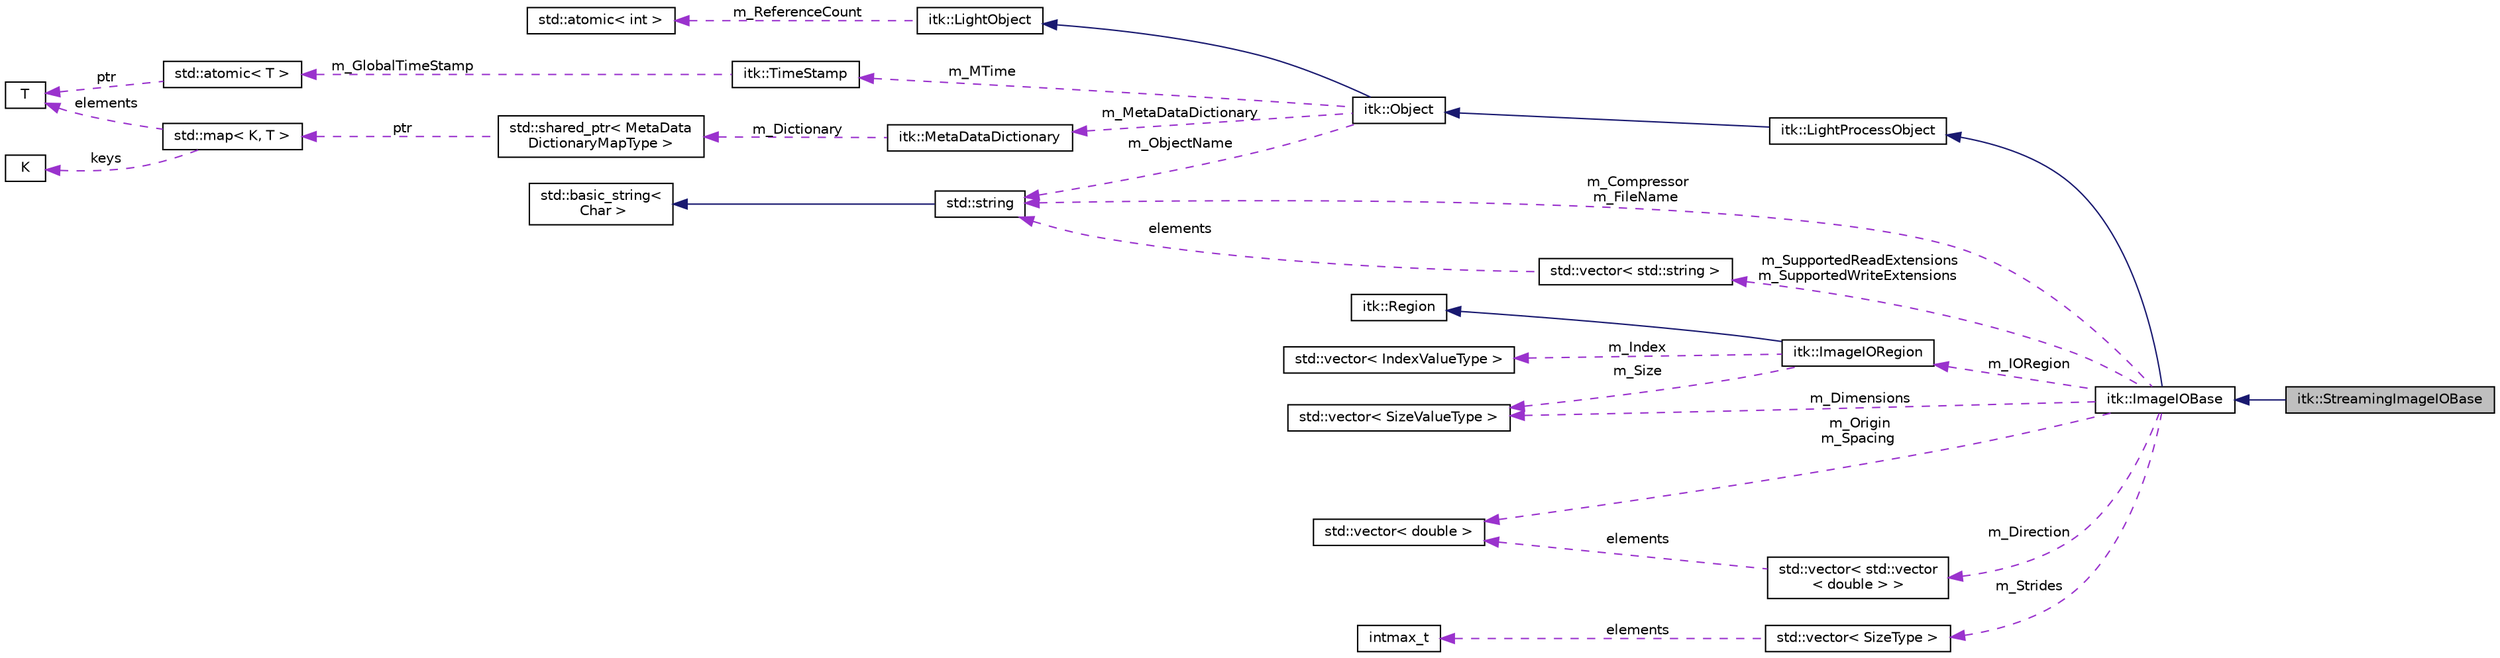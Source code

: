 digraph "itk::StreamingImageIOBase"
{
 // LATEX_PDF_SIZE
  edge [fontname="Helvetica",fontsize="10",labelfontname="Helvetica",labelfontsize="10"];
  node [fontname="Helvetica",fontsize="10",shape=record];
  rankdir="LR";
  Node1 [label="itk::StreamingImageIOBase",height=0.2,width=0.4,color="black", fillcolor="grey75", style="filled", fontcolor="black",tooltip="A base class for specific ImageIO file formats which support streaming."];
  Node2 -> Node1 [dir="back",color="midnightblue",fontsize="10",style="solid",fontname="Helvetica"];
  Node2 [label="itk::ImageIOBase",height=0.2,width=0.4,color="black", fillcolor="white", style="filled",URL="$classitk_1_1ImageIOBase.html",tooltip="Abstract superclass defines image IO interface."];
  Node3 -> Node2 [dir="back",color="midnightblue",fontsize="10",style="solid",fontname="Helvetica"];
  Node3 [label="itk::LightProcessObject",height=0.2,width=0.4,color="black", fillcolor="white", style="filled",URL="$classitk_1_1LightProcessObject.html",tooltip="LightProcessObject is the base class for all process objects (source, filters, mappers) in the Insigh..."];
  Node4 -> Node3 [dir="back",color="midnightblue",fontsize="10",style="solid",fontname="Helvetica"];
  Node4 [label="itk::Object",height=0.2,width=0.4,color="black", fillcolor="white", style="filled",URL="$classitk_1_1Object.html",tooltip="Base class for most ITK classes."];
  Node5 -> Node4 [dir="back",color="midnightblue",fontsize="10",style="solid",fontname="Helvetica"];
  Node5 [label="itk::LightObject",height=0.2,width=0.4,color="black", fillcolor="white", style="filled",URL="$classitk_1_1LightObject.html",tooltip="Light weight base class for most itk classes."];
  Node6 -> Node5 [dir="back",color="darkorchid3",fontsize="10",style="dashed",label=" m_ReferenceCount" ,fontname="Helvetica"];
  Node6 [label="std::atomic\< int \>",height=0.2,width=0.4,color="black", fillcolor="white", style="filled",tooltip=" "];
  Node7 -> Node4 [dir="back",color="darkorchid3",fontsize="10",style="dashed",label=" m_MTime" ,fontname="Helvetica"];
  Node7 [label="itk::TimeStamp",height=0.2,width=0.4,color="black", fillcolor="white", style="filled",URL="$classitk_1_1TimeStamp.html",tooltip="Generate a unique, increasing time value."];
  Node8 -> Node7 [dir="back",color="darkorchid3",fontsize="10",style="dashed",label=" m_GlobalTimeStamp" ,fontname="Helvetica"];
  Node8 [label="std::atomic\< T \>",height=0.2,width=0.4,color="black", fillcolor="white", style="filled",tooltip=" "];
  Node9 -> Node8 [dir="back",color="darkorchid3",fontsize="10",style="dashed",label=" ptr" ,fontname="Helvetica"];
  Node9 [label="T",height=0.2,width=0.4,color="black", fillcolor="white", style="filled",tooltip=" "];
  Node10 -> Node4 [dir="back",color="darkorchid3",fontsize="10",style="dashed",label=" m_MetaDataDictionary" ,fontname="Helvetica"];
  Node10 [label="itk::MetaDataDictionary",height=0.2,width=0.4,color="black", fillcolor="white", style="filled",URL="$classitk_1_1MetaDataDictionary.html",tooltip="Provides a mechanism for storing a collection of arbitrary data types."];
  Node11 -> Node10 [dir="back",color="darkorchid3",fontsize="10",style="dashed",label=" m_Dictionary" ,fontname="Helvetica"];
  Node11 [label="std::shared_ptr\< MetaData\lDictionaryMapType \>",height=0.2,width=0.4,color="black", fillcolor="white", style="filled",tooltip=" "];
  Node12 -> Node11 [dir="back",color="darkorchid3",fontsize="10",style="dashed",label=" ptr" ,fontname="Helvetica"];
  Node12 [label="std::map\< K, T \>",height=0.2,width=0.4,color="black", fillcolor="white", style="filled",tooltip=" "];
  Node13 -> Node12 [dir="back",color="darkorchid3",fontsize="10",style="dashed",label=" keys" ,fontname="Helvetica"];
  Node13 [label="K",height=0.2,width=0.4,color="black", fillcolor="white", style="filled",tooltip=" "];
  Node9 -> Node12 [dir="back",color="darkorchid3",fontsize="10",style="dashed",label=" elements" ,fontname="Helvetica"];
  Node14 -> Node4 [dir="back",color="darkorchid3",fontsize="10",style="dashed",label=" m_ObjectName" ,fontname="Helvetica"];
  Node14 [label="std::string",height=0.2,width=0.4,color="black", fillcolor="white", style="filled",tooltip=" "];
  Node15 -> Node14 [dir="back",color="midnightblue",fontsize="10",style="solid",fontname="Helvetica"];
  Node15 [label="std::basic_string\<\l Char \>",height=0.2,width=0.4,color="black", fillcolor="white", style="filled",tooltip=" "];
  Node14 -> Node2 [dir="back",color="darkorchid3",fontsize="10",style="dashed",label=" m_Compressor\nm_FileName" ,fontname="Helvetica"];
  Node16 -> Node2 [dir="back",color="darkorchid3",fontsize="10",style="dashed",label=" m_IORegion" ,fontname="Helvetica"];
  Node16 [label="itk::ImageIORegion",height=0.2,width=0.4,color="black", fillcolor="white", style="filled",URL="$classitk_1_1ImageIORegion.html",tooltip="An ImageIORegion represents a structured region of data."];
  Node17 -> Node16 [dir="back",color="midnightblue",fontsize="10",style="solid",fontname="Helvetica"];
  Node17 [label="itk::Region",height=0.2,width=0.4,color="black", fillcolor="white", style="filled",URL="$classitk_1_1Region.html",tooltip="A region represents some portion or piece of data."];
  Node18 -> Node16 [dir="back",color="darkorchid3",fontsize="10",style="dashed",label=" m_Index" ,fontname="Helvetica"];
  Node18 [label="std::vector\< IndexValueType \>",height=0.2,width=0.4,color="black", fillcolor="white", style="filled",tooltip=" "];
  Node19 -> Node16 [dir="back",color="darkorchid3",fontsize="10",style="dashed",label=" m_Size" ,fontname="Helvetica"];
  Node19 [label="std::vector\< SizeValueType \>",height=0.2,width=0.4,color="black", fillcolor="white", style="filled",tooltip=" "];
  Node19 -> Node2 [dir="back",color="darkorchid3",fontsize="10",style="dashed",label=" m_Dimensions" ,fontname="Helvetica"];
  Node20 -> Node2 [dir="back",color="darkorchid3",fontsize="10",style="dashed",label=" m_Origin\nm_Spacing" ,fontname="Helvetica"];
  Node20 [label="std::vector\< double \>",height=0.2,width=0.4,color="black", fillcolor="white", style="filled",tooltip=" "];
  Node21 -> Node2 [dir="back",color="darkorchid3",fontsize="10",style="dashed",label=" m_Direction" ,fontname="Helvetica"];
  Node21 [label="std::vector\< std::vector\l\< double \> \>",height=0.2,width=0.4,color="black", fillcolor="white", style="filled",tooltip=" "];
  Node20 -> Node21 [dir="back",color="darkorchid3",fontsize="10",style="dashed",label=" elements" ,fontname="Helvetica"];
  Node22 -> Node2 [dir="back",color="darkorchid3",fontsize="10",style="dashed",label=" m_Strides" ,fontname="Helvetica"];
  Node22 [label="std::vector\< SizeType \>",height=0.2,width=0.4,color="black", fillcolor="white", style="filled",tooltip=" "];
  Node23 -> Node22 [dir="back",color="darkorchid3",fontsize="10",style="dashed",label=" elements" ,fontname="Helvetica"];
  Node23 [label="intmax_t",height=0.2,width=0.4,color="black", fillcolor="white", style="filled",tooltip=" "];
  Node24 -> Node2 [dir="back",color="darkorchid3",fontsize="10",style="dashed",label=" m_SupportedReadExtensions\nm_SupportedWriteExtensions" ,fontname="Helvetica"];
  Node24 [label="std::vector\< std::string \>",height=0.2,width=0.4,color="black", fillcolor="white", style="filled",tooltip=" "];
  Node14 -> Node24 [dir="back",color="darkorchid3",fontsize="10",style="dashed",label=" elements" ,fontname="Helvetica"];
}
